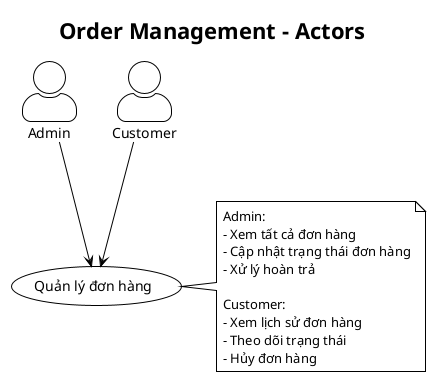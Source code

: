@startuml Order Management Actor
!theme plain
skinparam backgroundColor white
skinparam actorStyle awesome

title Order Management - Actors

actor "Admin" as Admin
actor "Customer" as Customer
usecase "Quản lý đơn hàng" as UC_OrderMgmt

Admin --> UC_OrderMgmt
Customer --> UC_OrderMgmt

note right of UC_OrderMgmt
  Admin:
  - Xem tất cả đơn hàng
  - Cập nhật trạng thái đơn hàng
  - Xử lý hoàn trả

  Customer:
  - Xem lịch sử đơn hàng
  - Theo dõi trạng thái
  - Hủy đơn hàng
end note

@enduml
